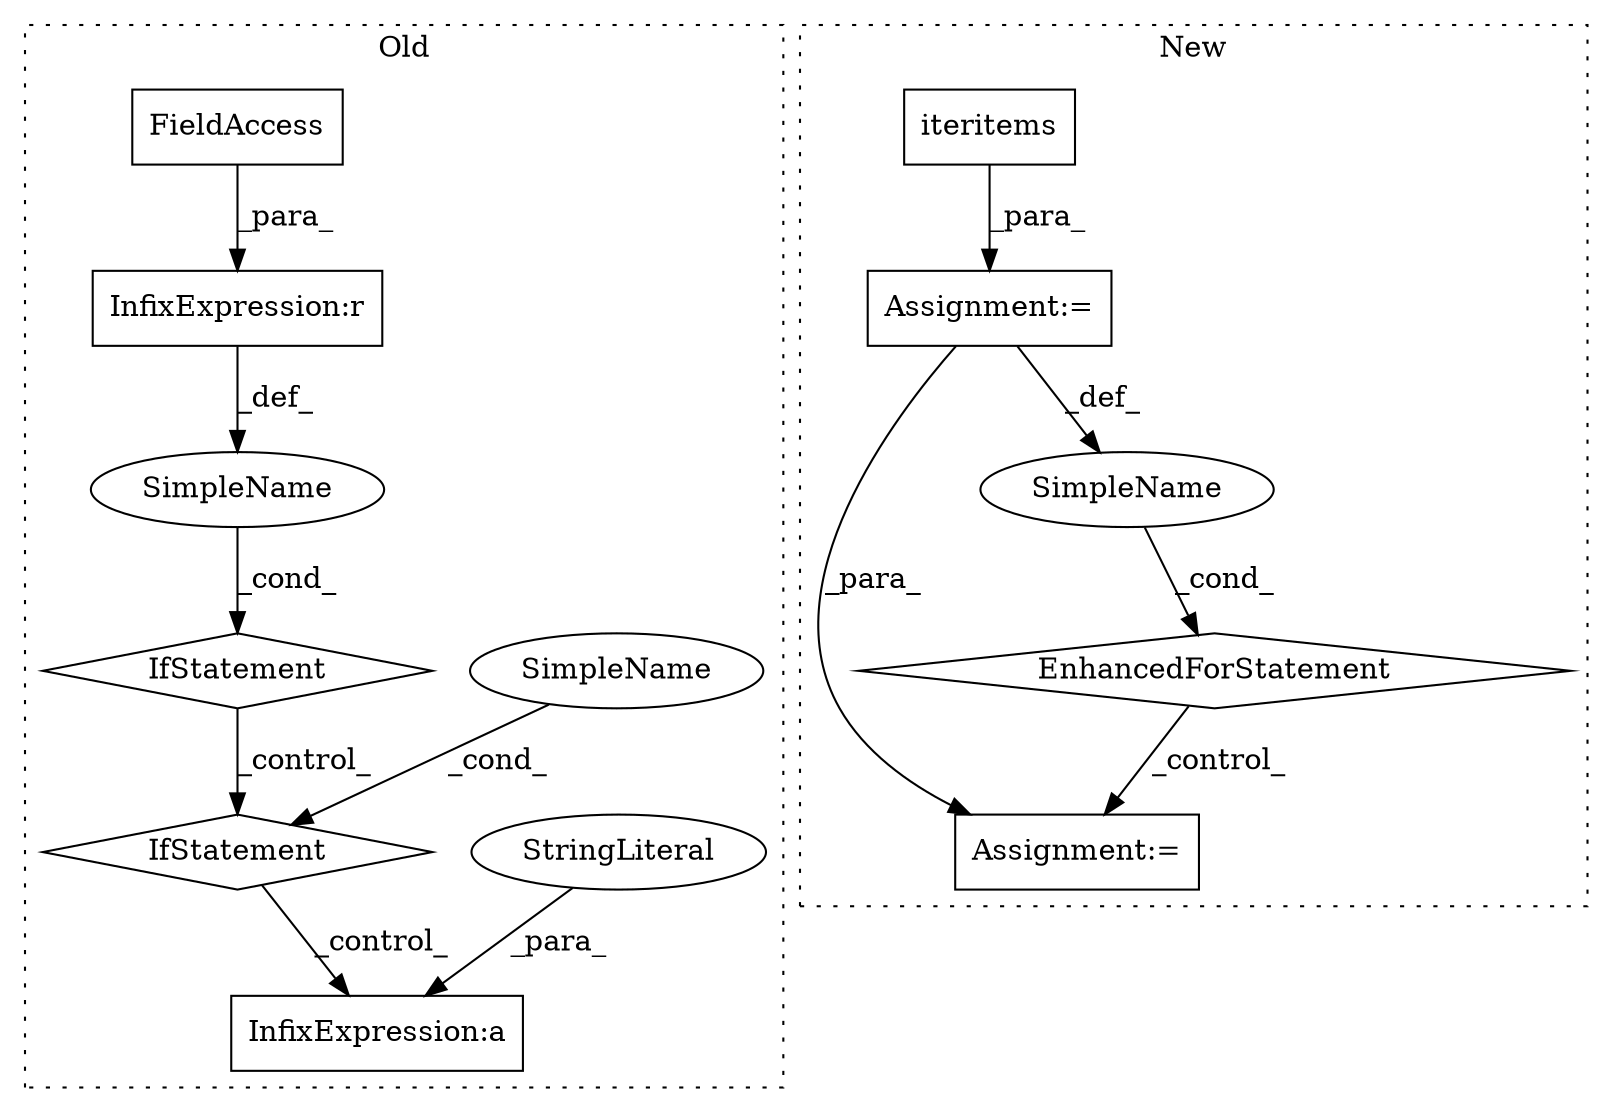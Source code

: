 digraph G {
subgraph cluster0 {
1 [label="IfStatement" a="25" s="13282,13341" l="4,2" shape="diamond"];
7 [label="InfixExpression:r" a="27" s="13295" l="4" shape="box"];
8 [label="IfStatement" a="25" s="13393,13450" l="4,2" shape="diamond"];
9 [label="InfixExpression:a" a="27" s="13545" l="3" shape="box"];
10 [label="SimpleName" a="42" s="" l="" shape="ellipse"];
11 [label="SimpleName" a="42" s="" l="" shape="ellipse"];
12 [label="StringLiteral" a="45" s="13523" l="22" shape="ellipse"];
13 [label="FieldAccess" a="22" s="13299" l="42" shape="box"];
label = "Old";
style="dotted";
}
subgraph cluster1 {
2 [label="iteritems" a="32" s="12705,12739" l="10,1" shape="box"];
3 [label="Assignment:=" a="7" s="12593,12740" l="88,2" shape="box"];
4 [label="EnhancedForStatement" a="70" s="12593,12740" l="88,2" shape="diamond"];
5 [label="Assignment:=" a="7" s="12770" l="1" shape="box"];
6 [label="SimpleName" a="42" s="12685" l="13" shape="ellipse"];
label = "New";
style="dotted";
}
1 -> 8 [label="_control_"];
2 -> 3 [label="_para_"];
3 -> 5 [label="_para_"];
3 -> 6 [label="_def_"];
4 -> 5 [label="_control_"];
6 -> 4 [label="_cond_"];
7 -> 11 [label="_def_"];
8 -> 9 [label="_control_"];
10 -> 8 [label="_cond_"];
11 -> 1 [label="_cond_"];
12 -> 9 [label="_para_"];
13 -> 7 [label="_para_"];
}